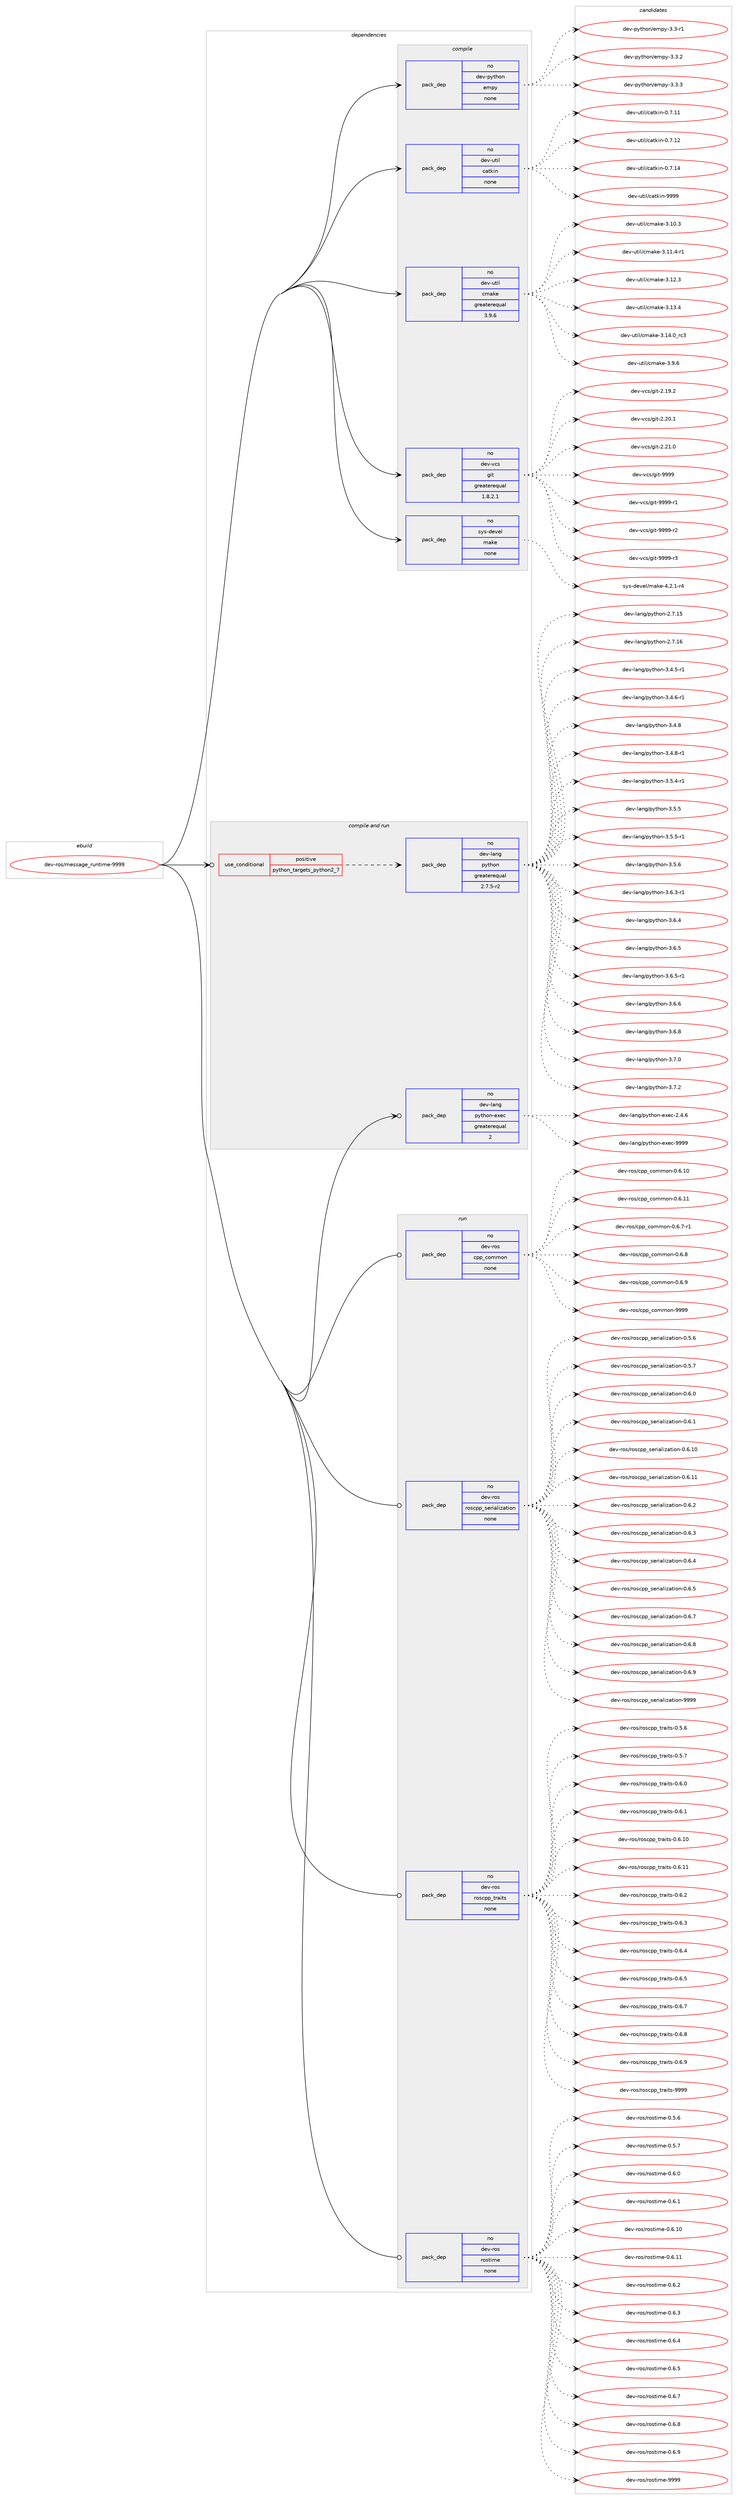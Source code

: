 digraph prolog {

# *************
# Graph options
# *************

newrank=true;
concentrate=true;
compound=true;
graph [rankdir=LR,fontname=Helvetica,fontsize=10,ranksep=1.5];#, ranksep=2.5, nodesep=0.2];
edge  [arrowhead=vee];
node  [fontname=Helvetica,fontsize=10];

# **********
# The ebuild
# **********

subgraph cluster_leftcol {
color=gray;
rank=same;
label=<<i>ebuild</i>>;
id [label="dev-ros/message_runtime-9999", color=red, width=4, href="../dev-ros/message_runtime-9999.svg"];
}

# ****************
# The dependencies
# ****************

subgraph cluster_midcol {
color=gray;
label=<<i>dependencies</i>>;
subgraph cluster_compile {
fillcolor="#eeeeee";
style=filled;
label=<<i>compile</i>>;
subgraph pack1047194 {
dependency1459570 [label=<<TABLE BORDER="0" CELLBORDER="1" CELLSPACING="0" CELLPADDING="4" WIDTH="220"><TR><TD ROWSPAN="6" CELLPADDING="30">pack_dep</TD></TR><TR><TD WIDTH="110">no</TD></TR><TR><TD>dev-python</TD></TR><TR><TD>empy</TD></TR><TR><TD>none</TD></TR><TR><TD></TD></TR></TABLE>>, shape=none, color=blue];
}
id:e -> dependency1459570:w [weight=20,style="solid",arrowhead="vee"];
subgraph pack1047195 {
dependency1459571 [label=<<TABLE BORDER="0" CELLBORDER="1" CELLSPACING="0" CELLPADDING="4" WIDTH="220"><TR><TD ROWSPAN="6" CELLPADDING="30">pack_dep</TD></TR><TR><TD WIDTH="110">no</TD></TR><TR><TD>dev-util</TD></TR><TR><TD>catkin</TD></TR><TR><TD>none</TD></TR><TR><TD></TD></TR></TABLE>>, shape=none, color=blue];
}
id:e -> dependency1459571:w [weight=20,style="solid",arrowhead="vee"];
subgraph pack1047196 {
dependency1459572 [label=<<TABLE BORDER="0" CELLBORDER="1" CELLSPACING="0" CELLPADDING="4" WIDTH="220"><TR><TD ROWSPAN="6" CELLPADDING="30">pack_dep</TD></TR><TR><TD WIDTH="110">no</TD></TR><TR><TD>dev-util</TD></TR><TR><TD>cmake</TD></TR><TR><TD>greaterequal</TD></TR><TR><TD>3.9.6</TD></TR></TABLE>>, shape=none, color=blue];
}
id:e -> dependency1459572:w [weight=20,style="solid",arrowhead="vee"];
subgraph pack1047197 {
dependency1459573 [label=<<TABLE BORDER="0" CELLBORDER="1" CELLSPACING="0" CELLPADDING="4" WIDTH="220"><TR><TD ROWSPAN="6" CELLPADDING="30">pack_dep</TD></TR><TR><TD WIDTH="110">no</TD></TR><TR><TD>dev-vcs</TD></TR><TR><TD>git</TD></TR><TR><TD>greaterequal</TD></TR><TR><TD>1.8.2.1</TD></TR></TABLE>>, shape=none, color=blue];
}
id:e -> dependency1459573:w [weight=20,style="solid",arrowhead="vee"];
subgraph pack1047198 {
dependency1459574 [label=<<TABLE BORDER="0" CELLBORDER="1" CELLSPACING="0" CELLPADDING="4" WIDTH="220"><TR><TD ROWSPAN="6" CELLPADDING="30">pack_dep</TD></TR><TR><TD WIDTH="110">no</TD></TR><TR><TD>sys-devel</TD></TR><TR><TD>make</TD></TR><TR><TD>none</TD></TR><TR><TD></TD></TR></TABLE>>, shape=none, color=blue];
}
id:e -> dependency1459574:w [weight=20,style="solid",arrowhead="vee"];
}
subgraph cluster_compileandrun {
fillcolor="#eeeeee";
style=filled;
label=<<i>compile and run</i>>;
subgraph cond388986 {
dependency1459575 [label=<<TABLE BORDER="0" CELLBORDER="1" CELLSPACING="0" CELLPADDING="4"><TR><TD ROWSPAN="3" CELLPADDING="10">use_conditional</TD></TR><TR><TD>positive</TD></TR><TR><TD>python_targets_python2_7</TD></TR></TABLE>>, shape=none, color=red];
subgraph pack1047199 {
dependency1459576 [label=<<TABLE BORDER="0" CELLBORDER="1" CELLSPACING="0" CELLPADDING="4" WIDTH="220"><TR><TD ROWSPAN="6" CELLPADDING="30">pack_dep</TD></TR><TR><TD WIDTH="110">no</TD></TR><TR><TD>dev-lang</TD></TR><TR><TD>python</TD></TR><TR><TD>greaterequal</TD></TR><TR><TD>2.7.5-r2</TD></TR></TABLE>>, shape=none, color=blue];
}
dependency1459575:e -> dependency1459576:w [weight=20,style="dashed",arrowhead="vee"];
}
id:e -> dependency1459575:w [weight=20,style="solid",arrowhead="odotvee"];
subgraph pack1047200 {
dependency1459577 [label=<<TABLE BORDER="0" CELLBORDER="1" CELLSPACING="0" CELLPADDING="4" WIDTH="220"><TR><TD ROWSPAN="6" CELLPADDING="30">pack_dep</TD></TR><TR><TD WIDTH="110">no</TD></TR><TR><TD>dev-lang</TD></TR><TR><TD>python-exec</TD></TR><TR><TD>greaterequal</TD></TR><TR><TD>2</TD></TR></TABLE>>, shape=none, color=blue];
}
id:e -> dependency1459577:w [weight=20,style="solid",arrowhead="odotvee"];
}
subgraph cluster_run {
fillcolor="#eeeeee";
style=filled;
label=<<i>run</i>>;
subgraph pack1047201 {
dependency1459578 [label=<<TABLE BORDER="0" CELLBORDER="1" CELLSPACING="0" CELLPADDING="4" WIDTH="220"><TR><TD ROWSPAN="6" CELLPADDING="30">pack_dep</TD></TR><TR><TD WIDTH="110">no</TD></TR><TR><TD>dev-ros</TD></TR><TR><TD>cpp_common</TD></TR><TR><TD>none</TD></TR><TR><TD></TD></TR></TABLE>>, shape=none, color=blue];
}
id:e -> dependency1459578:w [weight=20,style="solid",arrowhead="odot"];
subgraph pack1047202 {
dependency1459579 [label=<<TABLE BORDER="0" CELLBORDER="1" CELLSPACING="0" CELLPADDING="4" WIDTH="220"><TR><TD ROWSPAN="6" CELLPADDING="30">pack_dep</TD></TR><TR><TD WIDTH="110">no</TD></TR><TR><TD>dev-ros</TD></TR><TR><TD>roscpp_serialization</TD></TR><TR><TD>none</TD></TR><TR><TD></TD></TR></TABLE>>, shape=none, color=blue];
}
id:e -> dependency1459579:w [weight=20,style="solid",arrowhead="odot"];
subgraph pack1047203 {
dependency1459580 [label=<<TABLE BORDER="0" CELLBORDER="1" CELLSPACING="0" CELLPADDING="4" WIDTH="220"><TR><TD ROWSPAN="6" CELLPADDING="30">pack_dep</TD></TR><TR><TD WIDTH="110">no</TD></TR><TR><TD>dev-ros</TD></TR><TR><TD>roscpp_traits</TD></TR><TR><TD>none</TD></TR><TR><TD></TD></TR></TABLE>>, shape=none, color=blue];
}
id:e -> dependency1459580:w [weight=20,style="solid",arrowhead="odot"];
subgraph pack1047204 {
dependency1459581 [label=<<TABLE BORDER="0" CELLBORDER="1" CELLSPACING="0" CELLPADDING="4" WIDTH="220"><TR><TD ROWSPAN="6" CELLPADDING="30">pack_dep</TD></TR><TR><TD WIDTH="110">no</TD></TR><TR><TD>dev-ros</TD></TR><TR><TD>rostime</TD></TR><TR><TD>none</TD></TR><TR><TD></TD></TR></TABLE>>, shape=none, color=blue];
}
id:e -> dependency1459581:w [weight=20,style="solid",arrowhead="odot"];
}
}

# **************
# The candidates
# **************

subgraph cluster_choices {
rank=same;
color=gray;
label=<<i>candidates</i>>;

subgraph choice1047194 {
color=black;
nodesep=1;
choice1001011184511212111610411111047101109112121455146514511449 [label="dev-python/empy-3.3-r1", color=red, width=4,href="../dev-python/empy-3.3-r1.svg"];
choice1001011184511212111610411111047101109112121455146514650 [label="dev-python/empy-3.3.2", color=red, width=4,href="../dev-python/empy-3.3.2.svg"];
choice1001011184511212111610411111047101109112121455146514651 [label="dev-python/empy-3.3.3", color=red, width=4,href="../dev-python/empy-3.3.3.svg"];
dependency1459570:e -> choice1001011184511212111610411111047101109112121455146514511449:w [style=dotted,weight="100"];
dependency1459570:e -> choice1001011184511212111610411111047101109112121455146514650:w [style=dotted,weight="100"];
dependency1459570:e -> choice1001011184511212111610411111047101109112121455146514651:w [style=dotted,weight="100"];
}
subgraph choice1047195 {
color=black;
nodesep=1;
choice1001011184511711610510847999711610710511045484655464949 [label="dev-util/catkin-0.7.11", color=red, width=4,href="../dev-util/catkin-0.7.11.svg"];
choice1001011184511711610510847999711610710511045484655464950 [label="dev-util/catkin-0.7.12", color=red, width=4,href="../dev-util/catkin-0.7.12.svg"];
choice1001011184511711610510847999711610710511045484655464952 [label="dev-util/catkin-0.7.14", color=red, width=4,href="../dev-util/catkin-0.7.14.svg"];
choice100101118451171161051084799971161071051104557575757 [label="dev-util/catkin-9999", color=red, width=4,href="../dev-util/catkin-9999.svg"];
dependency1459571:e -> choice1001011184511711610510847999711610710511045484655464949:w [style=dotted,weight="100"];
dependency1459571:e -> choice1001011184511711610510847999711610710511045484655464950:w [style=dotted,weight="100"];
dependency1459571:e -> choice1001011184511711610510847999711610710511045484655464952:w [style=dotted,weight="100"];
dependency1459571:e -> choice100101118451171161051084799971161071051104557575757:w [style=dotted,weight="100"];
}
subgraph choice1047196 {
color=black;
nodesep=1;
choice1001011184511711610510847991099710710145514649484651 [label="dev-util/cmake-3.10.3", color=red, width=4,href="../dev-util/cmake-3.10.3.svg"];
choice10010111845117116105108479910997107101455146494946524511449 [label="dev-util/cmake-3.11.4-r1", color=red, width=4,href="../dev-util/cmake-3.11.4-r1.svg"];
choice1001011184511711610510847991099710710145514649504651 [label="dev-util/cmake-3.12.3", color=red, width=4,href="../dev-util/cmake-3.12.3.svg"];
choice1001011184511711610510847991099710710145514649514652 [label="dev-util/cmake-3.13.4", color=red, width=4,href="../dev-util/cmake-3.13.4.svg"];
choice1001011184511711610510847991099710710145514649524648951149951 [label="dev-util/cmake-3.14.0_rc3", color=red, width=4,href="../dev-util/cmake-3.14.0_rc3.svg"];
choice10010111845117116105108479910997107101455146574654 [label="dev-util/cmake-3.9.6", color=red, width=4,href="../dev-util/cmake-3.9.6.svg"];
dependency1459572:e -> choice1001011184511711610510847991099710710145514649484651:w [style=dotted,weight="100"];
dependency1459572:e -> choice10010111845117116105108479910997107101455146494946524511449:w [style=dotted,weight="100"];
dependency1459572:e -> choice1001011184511711610510847991099710710145514649504651:w [style=dotted,weight="100"];
dependency1459572:e -> choice1001011184511711610510847991099710710145514649514652:w [style=dotted,weight="100"];
dependency1459572:e -> choice1001011184511711610510847991099710710145514649524648951149951:w [style=dotted,weight="100"];
dependency1459572:e -> choice10010111845117116105108479910997107101455146574654:w [style=dotted,weight="100"];
}
subgraph choice1047197 {
color=black;
nodesep=1;
choice10010111845118991154710310511645504649574650 [label="dev-vcs/git-2.19.2", color=red, width=4,href="../dev-vcs/git-2.19.2.svg"];
choice10010111845118991154710310511645504650484649 [label="dev-vcs/git-2.20.1", color=red, width=4,href="../dev-vcs/git-2.20.1.svg"];
choice10010111845118991154710310511645504650494648 [label="dev-vcs/git-2.21.0", color=red, width=4,href="../dev-vcs/git-2.21.0.svg"];
choice1001011184511899115471031051164557575757 [label="dev-vcs/git-9999", color=red, width=4,href="../dev-vcs/git-9999.svg"];
choice10010111845118991154710310511645575757574511449 [label="dev-vcs/git-9999-r1", color=red, width=4,href="../dev-vcs/git-9999-r1.svg"];
choice10010111845118991154710310511645575757574511450 [label="dev-vcs/git-9999-r2", color=red, width=4,href="../dev-vcs/git-9999-r2.svg"];
choice10010111845118991154710310511645575757574511451 [label="dev-vcs/git-9999-r3", color=red, width=4,href="../dev-vcs/git-9999-r3.svg"];
dependency1459573:e -> choice10010111845118991154710310511645504649574650:w [style=dotted,weight="100"];
dependency1459573:e -> choice10010111845118991154710310511645504650484649:w [style=dotted,weight="100"];
dependency1459573:e -> choice10010111845118991154710310511645504650494648:w [style=dotted,weight="100"];
dependency1459573:e -> choice1001011184511899115471031051164557575757:w [style=dotted,weight="100"];
dependency1459573:e -> choice10010111845118991154710310511645575757574511449:w [style=dotted,weight="100"];
dependency1459573:e -> choice10010111845118991154710310511645575757574511450:w [style=dotted,weight="100"];
dependency1459573:e -> choice10010111845118991154710310511645575757574511451:w [style=dotted,weight="100"];
}
subgraph choice1047198 {
color=black;
nodesep=1;
choice1151211154510010111810110847109971071014552465046494511452 [label="sys-devel/make-4.2.1-r4", color=red, width=4,href="../sys-devel/make-4.2.1-r4.svg"];
dependency1459574:e -> choice1151211154510010111810110847109971071014552465046494511452:w [style=dotted,weight="100"];
}
subgraph choice1047199 {
color=black;
nodesep=1;
choice10010111845108971101034711212111610411111045504655464953 [label="dev-lang/python-2.7.15", color=red, width=4,href="../dev-lang/python-2.7.15.svg"];
choice10010111845108971101034711212111610411111045504655464954 [label="dev-lang/python-2.7.16", color=red, width=4,href="../dev-lang/python-2.7.16.svg"];
choice1001011184510897110103471121211161041111104551465246534511449 [label="dev-lang/python-3.4.5-r1", color=red, width=4,href="../dev-lang/python-3.4.5-r1.svg"];
choice1001011184510897110103471121211161041111104551465246544511449 [label="dev-lang/python-3.4.6-r1", color=red, width=4,href="../dev-lang/python-3.4.6-r1.svg"];
choice100101118451089711010347112121116104111110455146524656 [label="dev-lang/python-3.4.8", color=red, width=4,href="../dev-lang/python-3.4.8.svg"];
choice1001011184510897110103471121211161041111104551465246564511449 [label="dev-lang/python-3.4.8-r1", color=red, width=4,href="../dev-lang/python-3.4.8-r1.svg"];
choice1001011184510897110103471121211161041111104551465346524511449 [label="dev-lang/python-3.5.4-r1", color=red, width=4,href="../dev-lang/python-3.5.4-r1.svg"];
choice100101118451089711010347112121116104111110455146534653 [label="dev-lang/python-3.5.5", color=red, width=4,href="../dev-lang/python-3.5.5.svg"];
choice1001011184510897110103471121211161041111104551465346534511449 [label="dev-lang/python-3.5.5-r1", color=red, width=4,href="../dev-lang/python-3.5.5-r1.svg"];
choice100101118451089711010347112121116104111110455146534654 [label="dev-lang/python-3.5.6", color=red, width=4,href="../dev-lang/python-3.5.6.svg"];
choice1001011184510897110103471121211161041111104551465446514511449 [label="dev-lang/python-3.6.3-r1", color=red, width=4,href="../dev-lang/python-3.6.3-r1.svg"];
choice100101118451089711010347112121116104111110455146544652 [label="dev-lang/python-3.6.4", color=red, width=4,href="../dev-lang/python-3.6.4.svg"];
choice100101118451089711010347112121116104111110455146544653 [label="dev-lang/python-3.6.5", color=red, width=4,href="../dev-lang/python-3.6.5.svg"];
choice1001011184510897110103471121211161041111104551465446534511449 [label="dev-lang/python-3.6.5-r1", color=red, width=4,href="../dev-lang/python-3.6.5-r1.svg"];
choice100101118451089711010347112121116104111110455146544654 [label="dev-lang/python-3.6.6", color=red, width=4,href="../dev-lang/python-3.6.6.svg"];
choice100101118451089711010347112121116104111110455146544656 [label="dev-lang/python-3.6.8", color=red, width=4,href="../dev-lang/python-3.6.8.svg"];
choice100101118451089711010347112121116104111110455146554648 [label="dev-lang/python-3.7.0", color=red, width=4,href="../dev-lang/python-3.7.0.svg"];
choice100101118451089711010347112121116104111110455146554650 [label="dev-lang/python-3.7.2", color=red, width=4,href="../dev-lang/python-3.7.2.svg"];
dependency1459576:e -> choice10010111845108971101034711212111610411111045504655464953:w [style=dotted,weight="100"];
dependency1459576:e -> choice10010111845108971101034711212111610411111045504655464954:w [style=dotted,weight="100"];
dependency1459576:e -> choice1001011184510897110103471121211161041111104551465246534511449:w [style=dotted,weight="100"];
dependency1459576:e -> choice1001011184510897110103471121211161041111104551465246544511449:w [style=dotted,weight="100"];
dependency1459576:e -> choice100101118451089711010347112121116104111110455146524656:w [style=dotted,weight="100"];
dependency1459576:e -> choice1001011184510897110103471121211161041111104551465246564511449:w [style=dotted,weight="100"];
dependency1459576:e -> choice1001011184510897110103471121211161041111104551465346524511449:w [style=dotted,weight="100"];
dependency1459576:e -> choice100101118451089711010347112121116104111110455146534653:w [style=dotted,weight="100"];
dependency1459576:e -> choice1001011184510897110103471121211161041111104551465346534511449:w [style=dotted,weight="100"];
dependency1459576:e -> choice100101118451089711010347112121116104111110455146534654:w [style=dotted,weight="100"];
dependency1459576:e -> choice1001011184510897110103471121211161041111104551465446514511449:w [style=dotted,weight="100"];
dependency1459576:e -> choice100101118451089711010347112121116104111110455146544652:w [style=dotted,weight="100"];
dependency1459576:e -> choice100101118451089711010347112121116104111110455146544653:w [style=dotted,weight="100"];
dependency1459576:e -> choice1001011184510897110103471121211161041111104551465446534511449:w [style=dotted,weight="100"];
dependency1459576:e -> choice100101118451089711010347112121116104111110455146544654:w [style=dotted,weight="100"];
dependency1459576:e -> choice100101118451089711010347112121116104111110455146544656:w [style=dotted,weight="100"];
dependency1459576:e -> choice100101118451089711010347112121116104111110455146554648:w [style=dotted,weight="100"];
dependency1459576:e -> choice100101118451089711010347112121116104111110455146554650:w [style=dotted,weight="100"];
}
subgraph choice1047200 {
color=black;
nodesep=1;
choice1001011184510897110103471121211161041111104510112010199455046524654 [label="dev-lang/python-exec-2.4.6", color=red, width=4,href="../dev-lang/python-exec-2.4.6.svg"];
choice10010111845108971101034711212111610411111045101120101994557575757 [label="dev-lang/python-exec-9999", color=red, width=4,href="../dev-lang/python-exec-9999.svg"];
dependency1459577:e -> choice1001011184510897110103471121211161041111104510112010199455046524654:w [style=dotted,weight="100"];
dependency1459577:e -> choice10010111845108971101034711212111610411111045101120101994557575757:w [style=dotted,weight="100"];
}
subgraph choice1047201 {
color=black;
nodesep=1;
choice100101118451141111154799112112959911110910911111045484654464948 [label="dev-ros/cpp_common-0.6.10", color=red, width=4,href="../dev-ros/cpp_common-0.6.10.svg"];
choice100101118451141111154799112112959911110910911111045484654464949 [label="dev-ros/cpp_common-0.6.11", color=red, width=4,href="../dev-ros/cpp_common-0.6.11.svg"];
choice10010111845114111115479911211295991111091091111104548465446554511449 [label="dev-ros/cpp_common-0.6.7-r1", color=red, width=4,href="../dev-ros/cpp_common-0.6.7-r1.svg"];
choice1001011184511411111547991121129599111109109111110454846544656 [label="dev-ros/cpp_common-0.6.8", color=red, width=4,href="../dev-ros/cpp_common-0.6.8.svg"];
choice1001011184511411111547991121129599111109109111110454846544657 [label="dev-ros/cpp_common-0.6.9", color=red, width=4,href="../dev-ros/cpp_common-0.6.9.svg"];
choice10010111845114111115479911211295991111091091111104557575757 [label="dev-ros/cpp_common-9999", color=red, width=4,href="../dev-ros/cpp_common-9999.svg"];
dependency1459578:e -> choice100101118451141111154799112112959911110910911111045484654464948:w [style=dotted,weight="100"];
dependency1459578:e -> choice100101118451141111154799112112959911110910911111045484654464949:w [style=dotted,weight="100"];
dependency1459578:e -> choice10010111845114111115479911211295991111091091111104548465446554511449:w [style=dotted,weight="100"];
dependency1459578:e -> choice1001011184511411111547991121129599111109109111110454846544656:w [style=dotted,weight="100"];
dependency1459578:e -> choice1001011184511411111547991121129599111109109111110454846544657:w [style=dotted,weight="100"];
dependency1459578:e -> choice10010111845114111115479911211295991111091091111104557575757:w [style=dotted,weight="100"];
}
subgraph choice1047202 {
color=black;
nodesep=1;
choice100101118451141111154711411111599112112951151011141059710810512297116105111110454846534654 [label="dev-ros/roscpp_serialization-0.5.6", color=red, width=4,href="../dev-ros/roscpp_serialization-0.5.6.svg"];
choice100101118451141111154711411111599112112951151011141059710810512297116105111110454846534655 [label="dev-ros/roscpp_serialization-0.5.7", color=red, width=4,href="../dev-ros/roscpp_serialization-0.5.7.svg"];
choice100101118451141111154711411111599112112951151011141059710810512297116105111110454846544648 [label="dev-ros/roscpp_serialization-0.6.0", color=red, width=4,href="../dev-ros/roscpp_serialization-0.6.0.svg"];
choice100101118451141111154711411111599112112951151011141059710810512297116105111110454846544649 [label="dev-ros/roscpp_serialization-0.6.1", color=red, width=4,href="../dev-ros/roscpp_serialization-0.6.1.svg"];
choice10010111845114111115471141111159911211295115101114105971081051229711610511111045484654464948 [label="dev-ros/roscpp_serialization-0.6.10", color=red, width=4,href="../dev-ros/roscpp_serialization-0.6.10.svg"];
choice10010111845114111115471141111159911211295115101114105971081051229711610511111045484654464949 [label="dev-ros/roscpp_serialization-0.6.11", color=red, width=4,href="../dev-ros/roscpp_serialization-0.6.11.svg"];
choice100101118451141111154711411111599112112951151011141059710810512297116105111110454846544650 [label="dev-ros/roscpp_serialization-0.6.2", color=red, width=4,href="../dev-ros/roscpp_serialization-0.6.2.svg"];
choice100101118451141111154711411111599112112951151011141059710810512297116105111110454846544651 [label="dev-ros/roscpp_serialization-0.6.3", color=red, width=4,href="../dev-ros/roscpp_serialization-0.6.3.svg"];
choice100101118451141111154711411111599112112951151011141059710810512297116105111110454846544652 [label="dev-ros/roscpp_serialization-0.6.4", color=red, width=4,href="../dev-ros/roscpp_serialization-0.6.4.svg"];
choice100101118451141111154711411111599112112951151011141059710810512297116105111110454846544653 [label="dev-ros/roscpp_serialization-0.6.5", color=red, width=4,href="../dev-ros/roscpp_serialization-0.6.5.svg"];
choice100101118451141111154711411111599112112951151011141059710810512297116105111110454846544655 [label="dev-ros/roscpp_serialization-0.6.7", color=red, width=4,href="../dev-ros/roscpp_serialization-0.6.7.svg"];
choice100101118451141111154711411111599112112951151011141059710810512297116105111110454846544656 [label="dev-ros/roscpp_serialization-0.6.8", color=red, width=4,href="../dev-ros/roscpp_serialization-0.6.8.svg"];
choice100101118451141111154711411111599112112951151011141059710810512297116105111110454846544657 [label="dev-ros/roscpp_serialization-0.6.9", color=red, width=4,href="../dev-ros/roscpp_serialization-0.6.9.svg"];
choice1001011184511411111547114111115991121129511510111410597108105122971161051111104557575757 [label="dev-ros/roscpp_serialization-9999", color=red, width=4,href="../dev-ros/roscpp_serialization-9999.svg"];
dependency1459579:e -> choice100101118451141111154711411111599112112951151011141059710810512297116105111110454846534654:w [style=dotted,weight="100"];
dependency1459579:e -> choice100101118451141111154711411111599112112951151011141059710810512297116105111110454846534655:w [style=dotted,weight="100"];
dependency1459579:e -> choice100101118451141111154711411111599112112951151011141059710810512297116105111110454846544648:w [style=dotted,weight="100"];
dependency1459579:e -> choice100101118451141111154711411111599112112951151011141059710810512297116105111110454846544649:w [style=dotted,weight="100"];
dependency1459579:e -> choice10010111845114111115471141111159911211295115101114105971081051229711610511111045484654464948:w [style=dotted,weight="100"];
dependency1459579:e -> choice10010111845114111115471141111159911211295115101114105971081051229711610511111045484654464949:w [style=dotted,weight="100"];
dependency1459579:e -> choice100101118451141111154711411111599112112951151011141059710810512297116105111110454846544650:w [style=dotted,weight="100"];
dependency1459579:e -> choice100101118451141111154711411111599112112951151011141059710810512297116105111110454846544651:w [style=dotted,weight="100"];
dependency1459579:e -> choice100101118451141111154711411111599112112951151011141059710810512297116105111110454846544652:w [style=dotted,weight="100"];
dependency1459579:e -> choice100101118451141111154711411111599112112951151011141059710810512297116105111110454846544653:w [style=dotted,weight="100"];
dependency1459579:e -> choice100101118451141111154711411111599112112951151011141059710810512297116105111110454846544655:w [style=dotted,weight="100"];
dependency1459579:e -> choice100101118451141111154711411111599112112951151011141059710810512297116105111110454846544656:w [style=dotted,weight="100"];
dependency1459579:e -> choice100101118451141111154711411111599112112951151011141059710810512297116105111110454846544657:w [style=dotted,weight="100"];
dependency1459579:e -> choice1001011184511411111547114111115991121129511510111410597108105122971161051111104557575757:w [style=dotted,weight="100"];
}
subgraph choice1047203 {
color=black;
nodesep=1;
choice1001011184511411111547114111115991121129511611497105116115454846534654 [label="dev-ros/roscpp_traits-0.5.6", color=red, width=4,href="../dev-ros/roscpp_traits-0.5.6.svg"];
choice1001011184511411111547114111115991121129511611497105116115454846534655 [label="dev-ros/roscpp_traits-0.5.7", color=red, width=4,href="../dev-ros/roscpp_traits-0.5.7.svg"];
choice1001011184511411111547114111115991121129511611497105116115454846544648 [label="dev-ros/roscpp_traits-0.6.0", color=red, width=4,href="../dev-ros/roscpp_traits-0.6.0.svg"];
choice1001011184511411111547114111115991121129511611497105116115454846544649 [label="dev-ros/roscpp_traits-0.6.1", color=red, width=4,href="../dev-ros/roscpp_traits-0.6.1.svg"];
choice100101118451141111154711411111599112112951161149710511611545484654464948 [label="dev-ros/roscpp_traits-0.6.10", color=red, width=4,href="../dev-ros/roscpp_traits-0.6.10.svg"];
choice100101118451141111154711411111599112112951161149710511611545484654464949 [label="dev-ros/roscpp_traits-0.6.11", color=red, width=4,href="../dev-ros/roscpp_traits-0.6.11.svg"];
choice1001011184511411111547114111115991121129511611497105116115454846544650 [label="dev-ros/roscpp_traits-0.6.2", color=red, width=4,href="../dev-ros/roscpp_traits-0.6.2.svg"];
choice1001011184511411111547114111115991121129511611497105116115454846544651 [label="dev-ros/roscpp_traits-0.6.3", color=red, width=4,href="../dev-ros/roscpp_traits-0.6.3.svg"];
choice1001011184511411111547114111115991121129511611497105116115454846544652 [label="dev-ros/roscpp_traits-0.6.4", color=red, width=4,href="../dev-ros/roscpp_traits-0.6.4.svg"];
choice1001011184511411111547114111115991121129511611497105116115454846544653 [label="dev-ros/roscpp_traits-0.6.5", color=red, width=4,href="../dev-ros/roscpp_traits-0.6.5.svg"];
choice1001011184511411111547114111115991121129511611497105116115454846544655 [label="dev-ros/roscpp_traits-0.6.7", color=red, width=4,href="../dev-ros/roscpp_traits-0.6.7.svg"];
choice1001011184511411111547114111115991121129511611497105116115454846544656 [label="dev-ros/roscpp_traits-0.6.8", color=red, width=4,href="../dev-ros/roscpp_traits-0.6.8.svg"];
choice1001011184511411111547114111115991121129511611497105116115454846544657 [label="dev-ros/roscpp_traits-0.6.9", color=red, width=4,href="../dev-ros/roscpp_traits-0.6.9.svg"];
choice10010111845114111115471141111159911211295116114971051161154557575757 [label="dev-ros/roscpp_traits-9999", color=red, width=4,href="../dev-ros/roscpp_traits-9999.svg"];
dependency1459580:e -> choice1001011184511411111547114111115991121129511611497105116115454846534654:w [style=dotted,weight="100"];
dependency1459580:e -> choice1001011184511411111547114111115991121129511611497105116115454846534655:w [style=dotted,weight="100"];
dependency1459580:e -> choice1001011184511411111547114111115991121129511611497105116115454846544648:w [style=dotted,weight="100"];
dependency1459580:e -> choice1001011184511411111547114111115991121129511611497105116115454846544649:w [style=dotted,weight="100"];
dependency1459580:e -> choice100101118451141111154711411111599112112951161149710511611545484654464948:w [style=dotted,weight="100"];
dependency1459580:e -> choice100101118451141111154711411111599112112951161149710511611545484654464949:w [style=dotted,weight="100"];
dependency1459580:e -> choice1001011184511411111547114111115991121129511611497105116115454846544650:w [style=dotted,weight="100"];
dependency1459580:e -> choice1001011184511411111547114111115991121129511611497105116115454846544651:w [style=dotted,weight="100"];
dependency1459580:e -> choice1001011184511411111547114111115991121129511611497105116115454846544652:w [style=dotted,weight="100"];
dependency1459580:e -> choice1001011184511411111547114111115991121129511611497105116115454846544653:w [style=dotted,weight="100"];
dependency1459580:e -> choice1001011184511411111547114111115991121129511611497105116115454846544655:w [style=dotted,weight="100"];
dependency1459580:e -> choice1001011184511411111547114111115991121129511611497105116115454846544656:w [style=dotted,weight="100"];
dependency1459580:e -> choice1001011184511411111547114111115991121129511611497105116115454846544657:w [style=dotted,weight="100"];
dependency1459580:e -> choice10010111845114111115471141111159911211295116114971051161154557575757:w [style=dotted,weight="100"];
}
subgraph choice1047204 {
color=black;
nodesep=1;
choice1001011184511411111547114111115116105109101454846534654 [label="dev-ros/rostime-0.5.6", color=red, width=4,href="../dev-ros/rostime-0.5.6.svg"];
choice1001011184511411111547114111115116105109101454846534655 [label="dev-ros/rostime-0.5.7", color=red, width=4,href="../dev-ros/rostime-0.5.7.svg"];
choice1001011184511411111547114111115116105109101454846544648 [label="dev-ros/rostime-0.6.0", color=red, width=4,href="../dev-ros/rostime-0.6.0.svg"];
choice1001011184511411111547114111115116105109101454846544649 [label="dev-ros/rostime-0.6.1", color=red, width=4,href="../dev-ros/rostime-0.6.1.svg"];
choice100101118451141111154711411111511610510910145484654464948 [label="dev-ros/rostime-0.6.10", color=red, width=4,href="../dev-ros/rostime-0.6.10.svg"];
choice100101118451141111154711411111511610510910145484654464949 [label="dev-ros/rostime-0.6.11", color=red, width=4,href="../dev-ros/rostime-0.6.11.svg"];
choice1001011184511411111547114111115116105109101454846544650 [label="dev-ros/rostime-0.6.2", color=red, width=4,href="../dev-ros/rostime-0.6.2.svg"];
choice1001011184511411111547114111115116105109101454846544651 [label="dev-ros/rostime-0.6.3", color=red, width=4,href="../dev-ros/rostime-0.6.3.svg"];
choice1001011184511411111547114111115116105109101454846544652 [label="dev-ros/rostime-0.6.4", color=red, width=4,href="../dev-ros/rostime-0.6.4.svg"];
choice1001011184511411111547114111115116105109101454846544653 [label="dev-ros/rostime-0.6.5", color=red, width=4,href="../dev-ros/rostime-0.6.5.svg"];
choice1001011184511411111547114111115116105109101454846544655 [label="dev-ros/rostime-0.6.7", color=red, width=4,href="../dev-ros/rostime-0.6.7.svg"];
choice1001011184511411111547114111115116105109101454846544656 [label="dev-ros/rostime-0.6.8", color=red, width=4,href="../dev-ros/rostime-0.6.8.svg"];
choice1001011184511411111547114111115116105109101454846544657 [label="dev-ros/rostime-0.6.9", color=red, width=4,href="../dev-ros/rostime-0.6.9.svg"];
choice10010111845114111115471141111151161051091014557575757 [label="dev-ros/rostime-9999", color=red, width=4,href="../dev-ros/rostime-9999.svg"];
dependency1459581:e -> choice1001011184511411111547114111115116105109101454846534654:w [style=dotted,weight="100"];
dependency1459581:e -> choice1001011184511411111547114111115116105109101454846534655:w [style=dotted,weight="100"];
dependency1459581:e -> choice1001011184511411111547114111115116105109101454846544648:w [style=dotted,weight="100"];
dependency1459581:e -> choice1001011184511411111547114111115116105109101454846544649:w [style=dotted,weight="100"];
dependency1459581:e -> choice100101118451141111154711411111511610510910145484654464948:w [style=dotted,weight="100"];
dependency1459581:e -> choice100101118451141111154711411111511610510910145484654464949:w [style=dotted,weight="100"];
dependency1459581:e -> choice1001011184511411111547114111115116105109101454846544650:w [style=dotted,weight="100"];
dependency1459581:e -> choice1001011184511411111547114111115116105109101454846544651:w [style=dotted,weight="100"];
dependency1459581:e -> choice1001011184511411111547114111115116105109101454846544652:w [style=dotted,weight="100"];
dependency1459581:e -> choice1001011184511411111547114111115116105109101454846544653:w [style=dotted,weight="100"];
dependency1459581:e -> choice1001011184511411111547114111115116105109101454846544655:w [style=dotted,weight="100"];
dependency1459581:e -> choice1001011184511411111547114111115116105109101454846544656:w [style=dotted,weight="100"];
dependency1459581:e -> choice1001011184511411111547114111115116105109101454846544657:w [style=dotted,weight="100"];
dependency1459581:e -> choice10010111845114111115471141111151161051091014557575757:w [style=dotted,weight="100"];
}
}

}
